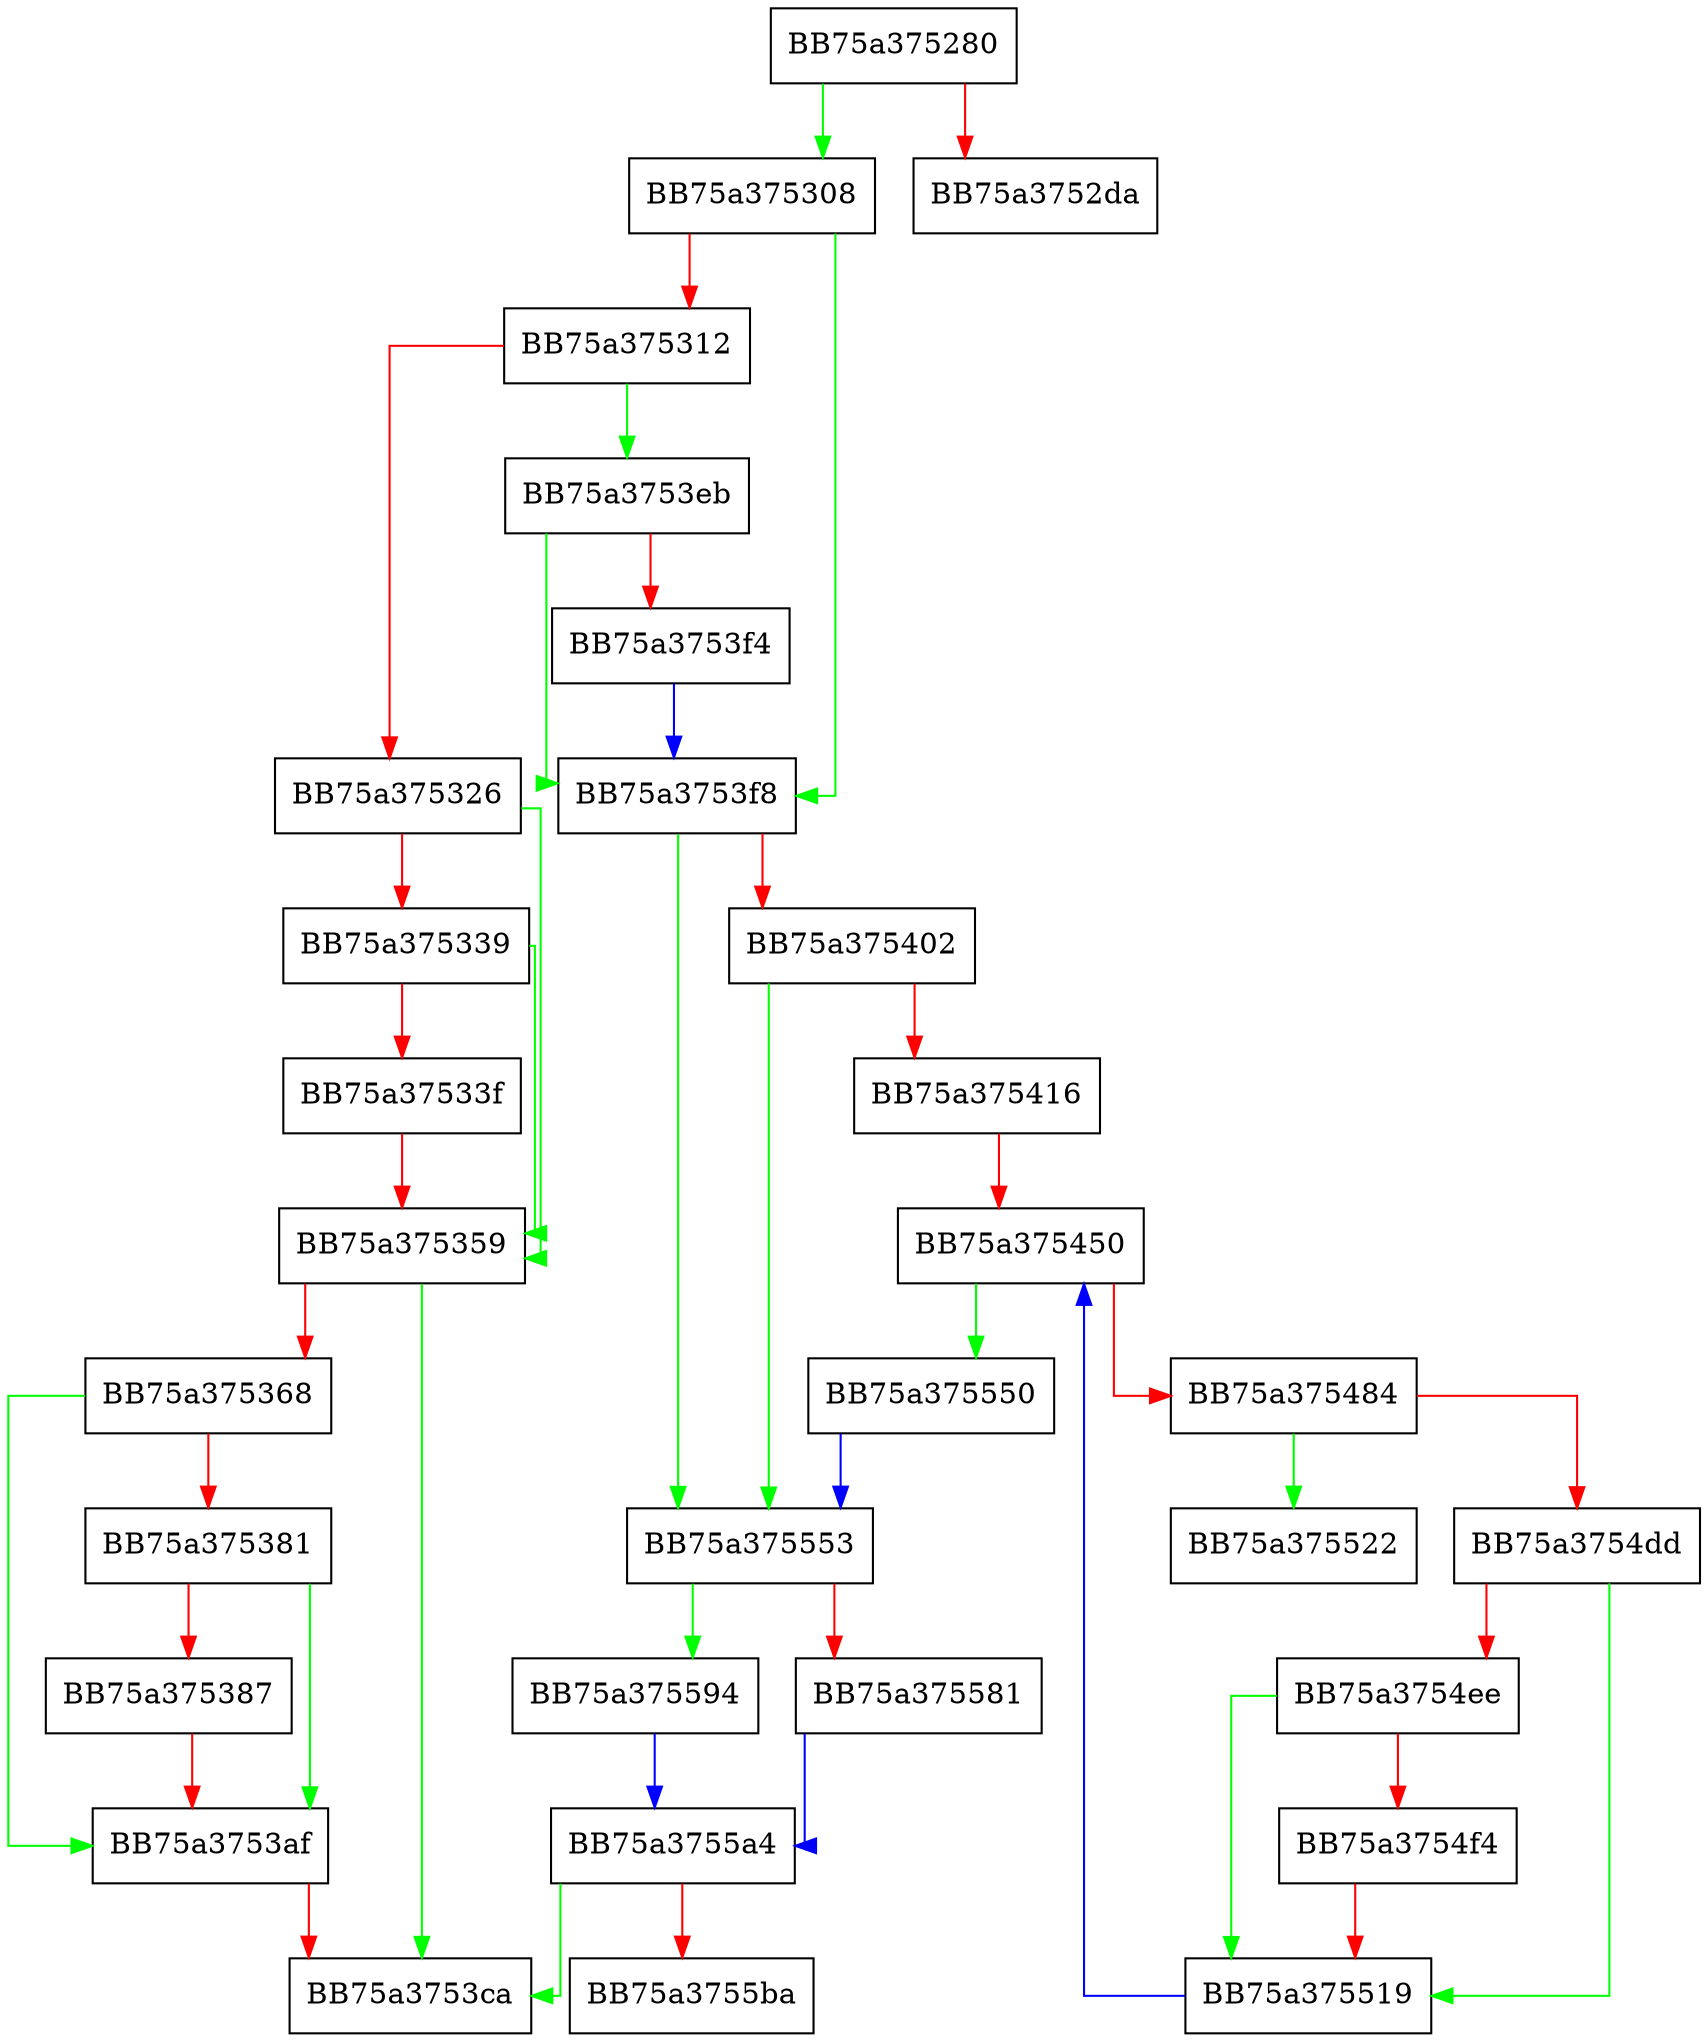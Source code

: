 digraph Register {
  node [shape="box"];
  graph [splines=ortho];
  BB75a375280 -> BB75a375308 [color="green"];
  BB75a375280 -> BB75a3752da [color="red"];
  BB75a375308 -> BB75a3753f8 [color="green"];
  BB75a375308 -> BB75a375312 [color="red"];
  BB75a375312 -> BB75a3753eb [color="green"];
  BB75a375312 -> BB75a375326 [color="red"];
  BB75a375326 -> BB75a375359 [color="green"];
  BB75a375326 -> BB75a375339 [color="red"];
  BB75a375339 -> BB75a375359 [color="green"];
  BB75a375339 -> BB75a37533f [color="red"];
  BB75a37533f -> BB75a375359 [color="red"];
  BB75a375359 -> BB75a3753ca [color="green"];
  BB75a375359 -> BB75a375368 [color="red"];
  BB75a375368 -> BB75a3753af [color="green"];
  BB75a375368 -> BB75a375381 [color="red"];
  BB75a375381 -> BB75a3753af [color="green"];
  BB75a375381 -> BB75a375387 [color="red"];
  BB75a375387 -> BB75a3753af [color="red"];
  BB75a3753af -> BB75a3753ca [color="red"];
  BB75a3753eb -> BB75a3753f8 [color="green"];
  BB75a3753eb -> BB75a3753f4 [color="red"];
  BB75a3753f4 -> BB75a3753f8 [color="blue"];
  BB75a3753f8 -> BB75a375553 [color="green"];
  BB75a3753f8 -> BB75a375402 [color="red"];
  BB75a375402 -> BB75a375553 [color="green"];
  BB75a375402 -> BB75a375416 [color="red"];
  BB75a375416 -> BB75a375450 [color="red"];
  BB75a375450 -> BB75a375550 [color="green"];
  BB75a375450 -> BB75a375484 [color="red"];
  BB75a375484 -> BB75a375522 [color="green"];
  BB75a375484 -> BB75a3754dd [color="red"];
  BB75a3754dd -> BB75a375519 [color="green"];
  BB75a3754dd -> BB75a3754ee [color="red"];
  BB75a3754ee -> BB75a375519 [color="green"];
  BB75a3754ee -> BB75a3754f4 [color="red"];
  BB75a3754f4 -> BB75a375519 [color="red"];
  BB75a375519 -> BB75a375450 [color="blue"];
  BB75a375550 -> BB75a375553 [color="blue"];
  BB75a375553 -> BB75a375594 [color="green"];
  BB75a375553 -> BB75a375581 [color="red"];
  BB75a375581 -> BB75a3755a4 [color="blue"];
  BB75a375594 -> BB75a3755a4 [color="blue"];
  BB75a3755a4 -> BB75a3753ca [color="green"];
  BB75a3755a4 -> BB75a3755ba [color="red"];
}